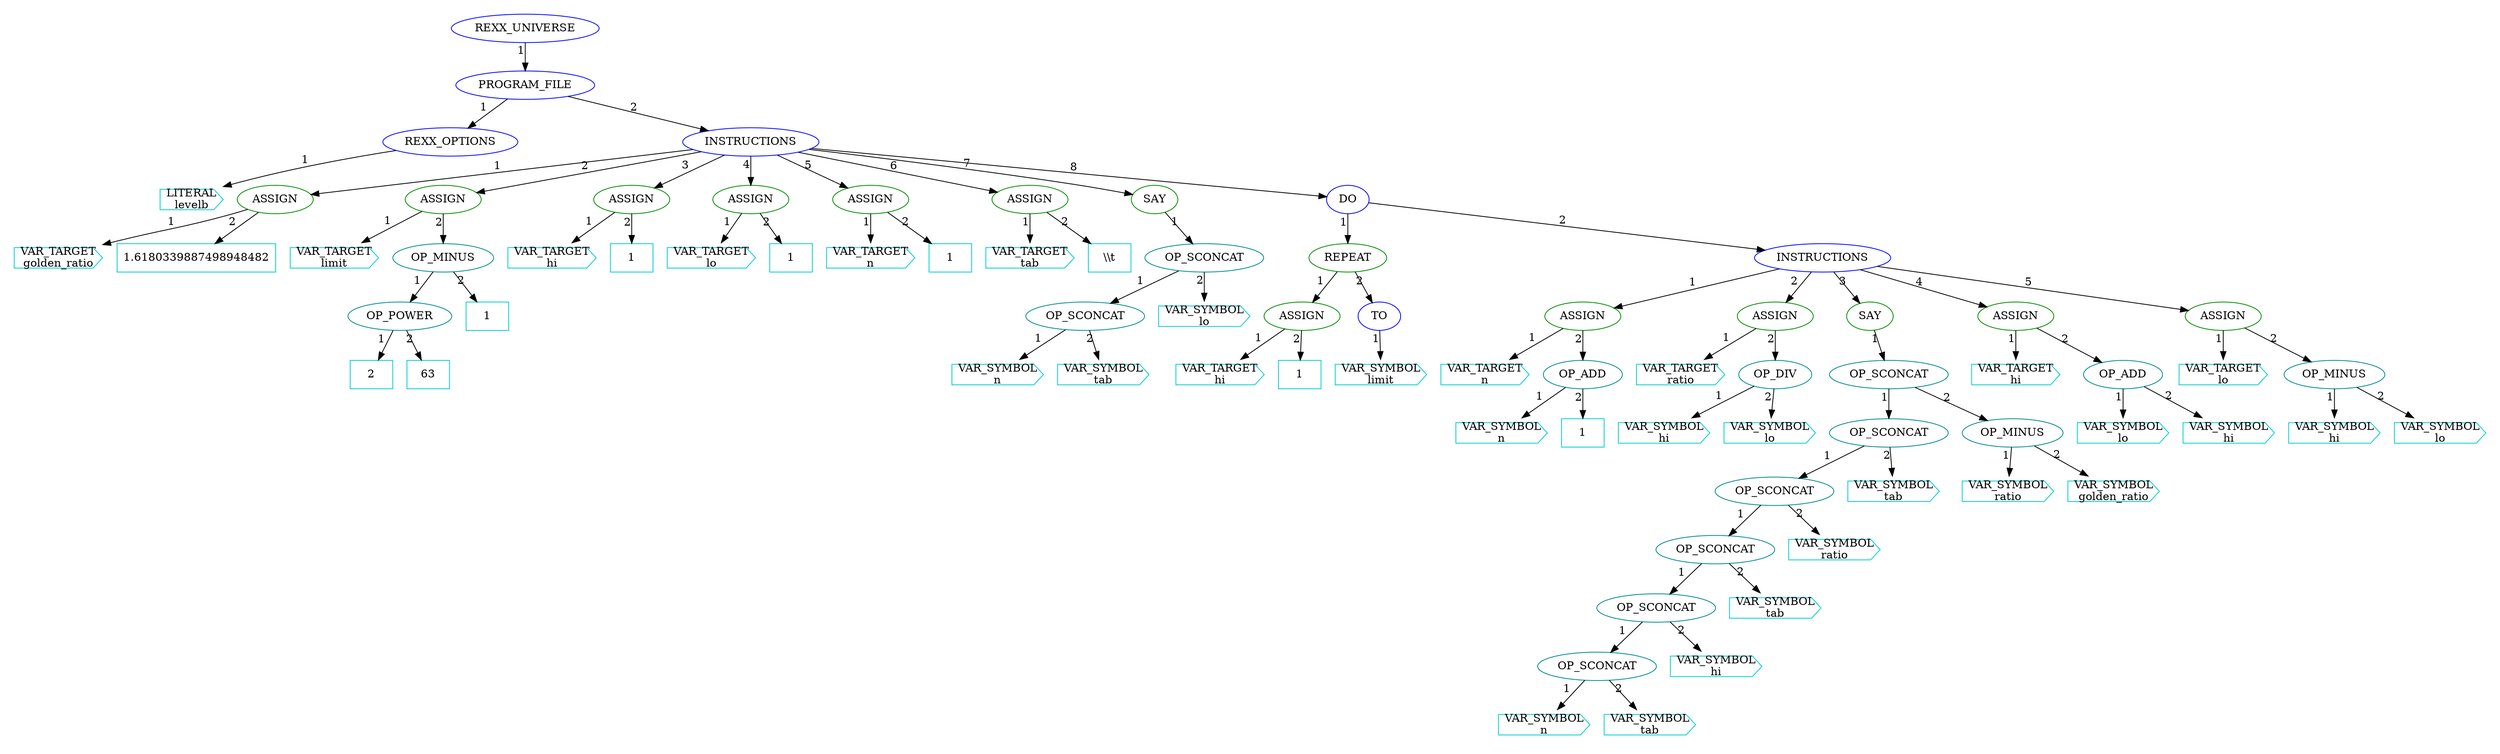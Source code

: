 digraph REXXAST { pad=0.25
subgraph scope_0x0{
n0x600003cc800076[ordering="out" label="REXX_UNIVERSE" color=blue]
n0x600003cc800077[ordering="out" label="PROGRAM_FILE" color=blue]
n0x600003cc800076 -> n0x600003cc800077 [xlabel="1"]
n0x600003cc80002[ordering="out" label="REXX_OPTIONS" color=blue]
n0x600003cc800077 -> n0x600003cc80002 [xlabel="1"]
n0x600003cc80001[ordering="out" label="LITERAL\nlevelb" color=cyan3 shape=cds]
n0x600003cc80002 -> n0x600003cc80001 [xlabel="1"]
n0x600003cc80006[ordering="out" label="INSTRUCTIONS" color=blue]
n0x600003cc800077 -> n0x600003cc80006 [xlabel="2"]
n0x600003cc80005[ordering="out" label="ASSIGN" color=green4]
n0x600003cc80006 -> n0x600003cc80005 [xlabel="1"]
n0x600003cc80003[ordering="out" label="VAR_TARGET\ngolden_ratio" color=cyan3 shape=cds]
n0x600003cc80005 -> n0x600003cc80003 [xlabel="1"]
n0x600003cc80004[ordering="out" label="1.6180339887498948482" color=cyan3 shape=box]
n0x600003cc80005 -> n0x600003cc80004 [xlabel="2"]
n0x600003cc800013[ordering="out" label="ASSIGN" color=green4]
n0x600003cc80006 -> n0x600003cc800013 [xlabel="2"]
n0x600003cc80007[ordering="out" label="VAR_TARGET\nlimit" color=cyan3 shape=cds]
n0x600003cc800013 -> n0x600003cc80007 [xlabel="1"]
n0x600003cc800012[ordering="out" label="OP_MINUS" color=darkcyan]
n0x600003cc800013 -> n0x600003cc800012 [xlabel="2"]
n0x600003cc800010[ordering="out" label="OP_POWER" color=darkcyan]
n0x600003cc800012 -> n0x600003cc800010 [xlabel="1"]
n0x600003cc80008[ordering="out" label="2" color=cyan3 shape=box]
n0x600003cc800010 -> n0x600003cc80008 [xlabel="1"]
n0x600003cc80009[ordering="out" label="63" color=cyan3 shape=box]
n0x600003cc800010 -> n0x600003cc80009 [xlabel="2"]
n0x600003cc800011[ordering="out" label="1" color=cyan3 shape=box]
n0x600003cc800012 -> n0x600003cc800011 [xlabel="2"]
n0x600003cc800016[ordering="out" label="ASSIGN" color=green4]
n0x600003cc80006 -> n0x600003cc800016 [xlabel="3"]
n0x600003cc800014[ordering="out" label="VAR_TARGET\nhi" color=cyan3 shape=cds]
n0x600003cc800016 -> n0x600003cc800014 [xlabel="1"]
n0x600003cc800015[ordering="out" label="1" color=cyan3 shape=box]
n0x600003cc800016 -> n0x600003cc800015 [xlabel="2"]
n0x600003cc800019[ordering="out" label="ASSIGN" color=green4]
n0x600003cc80006 -> n0x600003cc800019 [xlabel="4"]
n0x600003cc800017[ordering="out" label="VAR_TARGET\nlo" color=cyan3 shape=cds]
n0x600003cc800019 -> n0x600003cc800017 [xlabel="1"]
n0x600003cc800018[ordering="out" label="1" color=cyan3 shape=box]
n0x600003cc800019 -> n0x600003cc800018 [xlabel="2"]
n0x600003cc800022[ordering="out" label="ASSIGN" color=green4]
n0x600003cc80006 -> n0x600003cc800022 [xlabel="5"]
n0x600003cc800020[ordering="out" label="VAR_TARGET\nn" color=cyan3 shape=cds]
n0x600003cc800022 -> n0x600003cc800020 [xlabel="1"]
n0x600003cc800021[ordering="out" label="1" color=cyan3 shape=box]
n0x600003cc800022 -> n0x600003cc800021 [xlabel="2"]
n0x600003cc800025[ordering="out" label="ASSIGN" color=green4]
n0x600003cc80006 -> n0x600003cc800025 [xlabel="6"]
n0x600003cc800023[ordering="out" label="VAR_TARGET\ntab" color=cyan3 shape=cds]
n0x600003cc800025 -> n0x600003cc800023 [xlabel="1"]
n0x600003cc800024[ordering="out" label="\\\\t" color=cyan3 shape=box]
n0x600003cc800025 -> n0x600003cc800024 [xlabel="2"]
n0x600003cc800031[ordering="out" label="SAY" color=green4]
n0x600003cc80006 -> n0x600003cc800031 [xlabel="7"]
n0x600003cc800030[ordering="out" label="OP_SCONCAT" color=darkcyan]
n0x600003cc800031 -> n0x600003cc800030 [xlabel="1"]
n0x600003cc800028[ordering="out" label="OP_SCONCAT" color=darkcyan]
n0x600003cc800030 -> n0x600003cc800028 [xlabel="1"]
n0x600003cc800026[ordering="out" label="VAR_SYMBOL\nn" color=cyan3 shape=cds]
n0x600003cc800028 -> n0x600003cc800026 [xlabel="1"]
n0x600003cc800027[ordering="out" label="VAR_SYMBOL\ntab" color=cyan3 shape=cds]
n0x600003cc800028 -> n0x600003cc800027 [xlabel="2"]
n0x600003cc800029[ordering="out" label="VAR_SYMBOL\nlo" color=cyan3 shape=cds]
n0x600003cc800030 -> n0x600003cc800029 [xlabel="2"]
n0x600003cc800032[ordering="out" label="DO" color=blue]
n0x600003cc80006 -> n0x600003cc800032 [xlabel="8"]
n0x600003cc800038[ordering="out" label="REPEAT" color=green4]
n0x600003cc800032 -> n0x600003cc800038 [xlabel="1"]
n0x600003cc800035[ordering="out" label="ASSIGN" color=green4]
n0x600003cc800038 -> n0x600003cc800035 [xlabel="1"]
n0x600003cc800033[ordering="out" label="VAR_TARGET\nhi" color=cyan3 shape=cds]
n0x600003cc800035 -> n0x600003cc800033 [xlabel="1"]
n0x600003cc800034[ordering="out" label="1" color=cyan3 shape=box]
n0x600003cc800035 -> n0x600003cc800034 [xlabel="2"]
n0x600003cc800037[ordering="out" label="TO" color=blue]
n0x600003cc800038 -> n0x600003cc800037 [xlabel="2"]
n0x600003cc800036[ordering="out" label="VAR_SYMBOL\nlimit" color=cyan3 shape=cds]
n0x600003cc800037 -> n0x600003cc800036 [xlabel="1"]
n0x600003cc800044[ordering="out" label="INSTRUCTIONS" color=blue]
n0x600003cc800032 -> n0x600003cc800044 [xlabel="2"]
n0x600003cc800043[ordering="out" label="ASSIGN" color=green4]
n0x600003cc800044 -> n0x600003cc800043 [xlabel="1"]
n0x600003cc800039[ordering="out" label="VAR_TARGET\nn" color=cyan3 shape=cds]
n0x600003cc800043 -> n0x600003cc800039 [xlabel="1"]
n0x600003cc800042[ordering="out" label="OP_ADD" color=darkcyan]
n0x600003cc800043 -> n0x600003cc800042 [xlabel="2"]
n0x600003cc800040[ordering="out" label="VAR_SYMBOL\nn" color=cyan3 shape=cds]
n0x600003cc800042 -> n0x600003cc800040 [xlabel="1"]
n0x600003cc800041[ordering="out" label="1" color=cyan3 shape=box]
n0x600003cc800042 -> n0x600003cc800041 [xlabel="2"]
n0x600003cc800049[ordering="out" label="ASSIGN" color=green4]
n0x600003cc800044 -> n0x600003cc800049 [xlabel="2"]
n0x600003cc800045[ordering="out" label="VAR_TARGET\nratio" color=cyan3 shape=cds]
n0x600003cc800049 -> n0x600003cc800045 [xlabel="1"]
n0x600003cc800048[ordering="out" label="OP_DIV" color=darkcyan]
n0x600003cc800049 -> n0x600003cc800048 [xlabel="2"]
n0x600003cc800046[ordering="out" label="VAR_SYMBOL\nhi" color=cyan3 shape=cds]
n0x600003cc800048 -> n0x600003cc800046 [xlabel="1"]
n0x600003cc800047[ordering="out" label="VAR_SYMBOL\nlo" color=cyan3 shape=cds]
n0x600003cc800048 -> n0x600003cc800047 [xlabel="2"]
n0x600003cc800065[ordering="out" label="SAY" color=green4]
n0x600003cc800044 -> n0x600003cc800065 [xlabel="3"]
n0x600003cc800064[ordering="out" label="OP_SCONCAT" color=darkcyan]
n0x600003cc800065 -> n0x600003cc800064 [xlabel="1"]
n0x600003cc800060[ordering="out" label="OP_SCONCAT" color=darkcyan]
n0x600003cc800064 -> n0x600003cc800060 [xlabel="1"]
n0x600003cc800058[ordering="out" label="OP_SCONCAT" color=darkcyan]
n0x600003cc800060 -> n0x600003cc800058 [xlabel="1"]
n0x600003cc800056[ordering="out" label="OP_SCONCAT" color=darkcyan]
n0x600003cc800058 -> n0x600003cc800056 [xlabel="1"]
n0x600003cc800054[ordering="out" label="OP_SCONCAT" color=darkcyan]
n0x600003cc800056 -> n0x600003cc800054 [xlabel="1"]
n0x600003cc800052[ordering="out" label="OP_SCONCAT" color=darkcyan]
n0x600003cc800054 -> n0x600003cc800052 [xlabel="1"]
n0x600003cc800050[ordering="out" label="VAR_SYMBOL\nn" color=cyan3 shape=cds]
n0x600003cc800052 -> n0x600003cc800050 [xlabel="1"]
n0x600003cc800051[ordering="out" label="VAR_SYMBOL\ntab" color=cyan3 shape=cds]
n0x600003cc800052 -> n0x600003cc800051 [xlabel="2"]
n0x600003cc800053[ordering="out" label="VAR_SYMBOL\nhi" color=cyan3 shape=cds]
n0x600003cc800054 -> n0x600003cc800053 [xlabel="2"]
n0x600003cc800055[ordering="out" label="VAR_SYMBOL\ntab" color=cyan3 shape=cds]
n0x600003cc800056 -> n0x600003cc800055 [xlabel="2"]
n0x600003cc800057[ordering="out" label="VAR_SYMBOL\nratio" color=cyan3 shape=cds]
n0x600003cc800058 -> n0x600003cc800057 [xlabel="2"]
n0x600003cc800059[ordering="out" label="VAR_SYMBOL\ntab" color=cyan3 shape=cds]
n0x600003cc800060 -> n0x600003cc800059 [xlabel="2"]
n0x600003cc800063[ordering="out" label="OP_MINUS" color=darkcyan]
n0x600003cc800064 -> n0x600003cc800063 [xlabel="2"]
n0x600003cc800061[ordering="out" label="VAR_SYMBOL\nratio" color=cyan3 shape=cds]
n0x600003cc800063 -> n0x600003cc800061 [xlabel="1"]
n0x600003cc800062[ordering="out" label="VAR_SYMBOL\ngolden_ratio" color=cyan3 shape=cds]
n0x600003cc800063 -> n0x600003cc800062 [xlabel="2"]
n0x600003cc800070[ordering="out" label="ASSIGN" color=green4]
n0x600003cc800044 -> n0x600003cc800070 [xlabel="4"]
n0x600003cc800066[ordering="out" label="VAR_TARGET\nhi" color=cyan3 shape=cds]
n0x600003cc800070 -> n0x600003cc800066 [xlabel="1"]
n0x600003cc800069[ordering="out" label="OP_ADD" color=darkcyan]
n0x600003cc800070 -> n0x600003cc800069 [xlabel="2"]
n0x600003cc800067[ordering="out" label="VAR_SYMBOL\nlo" color=cyan3 shape=cds]
n0x600003cc800069 -> n0x600003cc800067 [xlabel="1"]
n0x600003cc800068[ordering="out" label="VAR_SYMBOL\nhi" color=cyan3 shape=cds]
n0x600003cc800069 -> n0x600003cc800068 [xlabel="2"]
n0x600003cc800075[ordering="out" label="ASSIGN" color=green4]
n0x600003cc800044 -> n0x600003cc800075 [xlabel="5"]
n0x600003cc800071[ordering="out" label="VAR_TARGET\nlo" color=cyan3 shape=cds]
n0x600003cc800075 -> n0x600003cc800071 [xlabel="1"]
n0x600003cc800074[ordering="out" label="OP_MINUS" color=darkcyan]
n0x600003cc800075 -> n0x600003cc800074 [xlabel="2"]
n0x600003cc800072[ordering="out" label="VAR_SYMBOL\nhi" color=cyan3 shape=cds]
n0x600003cc800074 -> n0x600003cc800072 [xlabel="1"]
n0x600003cc800073[ordering="out" label="VAR_SYMBOL\nlo" color=cyan3 shape=cds]
n0x600003cc800074 -> n0x600003cc800073 [xlabel="2"]
}

}
